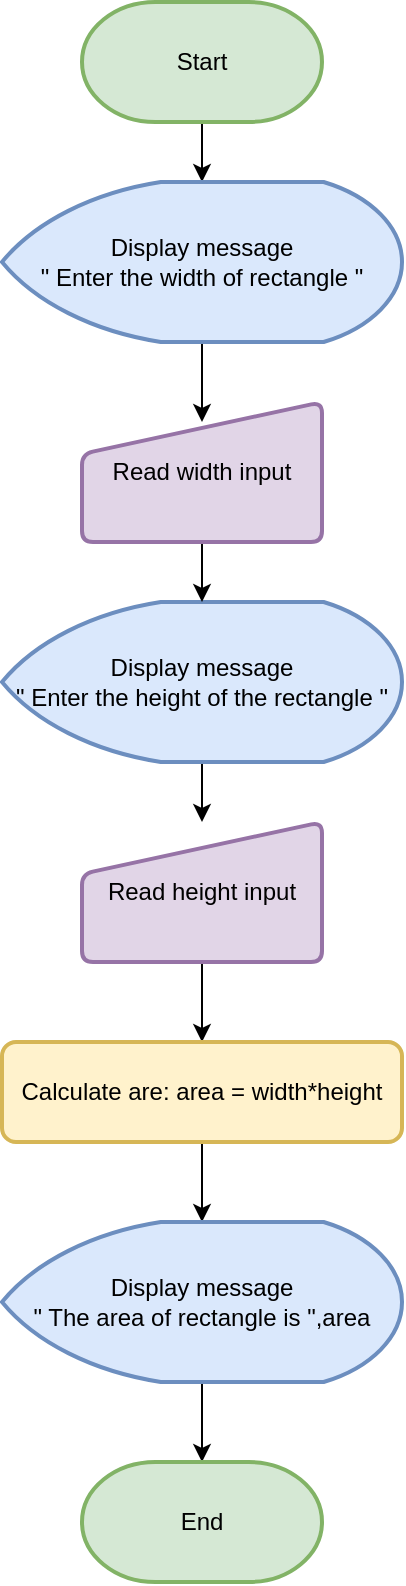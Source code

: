 <mxfile>
    <diagram id="X5ROI83uHbXfkoPiSTs_" name="Page-1">
        <mxGraphModel dx="1420" dy="640" grid="1" gridSize="10" guides="1" tooltips="1" connect="1" arrows="1" fold="1" page="1" pageScale="1" pageWidth="850" pageHeight="1100" math="0" shadow="0">
            <root>
                <mxCell id="0"/>
                <mxCell id="1" parent="0"/>
                <mxCell id="7" style="edgeStyle=none;html=1;exitX=0.5;exitY=1;exitDx=0;exitDy=0;exitPerimeter=0;entryX=0.5;entryY=0;entryDx=0;entryDy=0;entryPerimeter=0;fontColor=#000000;" edge="1" parent="1" source="2" target="4">
                    <mxGeometry relative="1" as="geometry"/>
                </mxCell>
                <mxCell id="2" value="Start" style="strokeWidth=2;html=1;shape=mxgraph.flowchart.terminator;whiteSpace=wrap;fillStyle=auto;fillColor=#d5e8d4;strokeColor=#82b366;shadow=0;fontColor=#000000;" vertex="1" parent="1">
                    <mxGeometry x="160" y="30" width="120" height="60" as="geometry"/>
                </mxCell>
                <mxCell id="6" style="edgeStyle=none;html=1;exitX=0.5;exitY=1;exitDx=0;exitDy=0;exitPerimeter=0;entryX=0.5;entryY=0;entryDx=0;entryDy=0;fontColor=#000000;" edge="1" parent="1" source="4">
                    <mxGeometry relative="1" as="geometry">
                        <mxPoint x="220" y="240" as="targetPoint"/>
                    </mxGeometry>
                </mxCell>
                <mxCell id="4" value="Display message&lt;br&gt;&quot; Enter the width of rectangle &quot;" style="strokeWidth=2;html=1;shape=mxgraph.flowchart.display;whiteSpace=wrap;fillColor=#dae8fc;strokeColor=#6c8ebf;fontColor=#000000;" vertex="1" parent="1">
                    <mxGeometry x="120" y="120" width="200" height="80" as="geometry"/>
                </mxCell>
                <mxCell id="12" value="" style="edgeStyle=none;html=1;fontColor=#000000;" edge="1" parent="1" source="8" target="11">
                    <mxGeometry relative="1" as="geometry"/>
                </mxCell>
                <mxCell id="8" value="Display message&lt;br&gt;&quot; Enter the height of the rectangle &quot;" style="strokeWidth=2;html=1;shape=mxgraph.flowchart.display;whiteSpace=wrap;fillColor=#dae8fc;strokeColor=#6c8ebf;fontColor=#000000;" vertex="1" parent="1">
                    <mxGeometry x="120" y="330" width="200" height="80" as="geometry"/>
                </mxCell>
                <mxCell id="10" value="" style="edgeStyle=none;html=1;fontColor=#000000;" edge="1" parent="1" source="9" target="8">
                    <mxGeometry relative="1" as="geometry"/>
                </mxCell>
                <mxCell id="9" value="Read width input" style="html=1;strokeWidth=2;shape=manualInput;whiteSpace=wrap;rounded=1;size=26;arcSize=11;fillColor=#e1d5e7;strokeColor=#9673a6;fontColor=#000000;" vertex="1" parent="1">
                    <mxGeometry x="160" y="230" width="120" height="70" as="geometry"/>
                </mxCell>
                <mxCell id="14" value="" style="edgeStyle=none;html=1;fontColor=#000000;" edge="1" parent="1" source="11" target="13">
                    <mxGeometry relative="1" as="geometry"/>
                </mxCell>
                <mxCell id="11" value="Read height input" style="html=1;strokeWidth=2;shape=manualInput;whiteSpace=wrap;rounded=1;size=26;arcSize=11;fillColor=#e1d5e7;strokeColor=#9673a6;fontColor=#000000;" vertex="1" parent="1">
                    <mxGeometry x="160" y="440" width="120" height="70" as="geometry"/>
                </mxCell>
                <mxCell id="16" value="" style="edgeStyle=none;html=1;fontColor=#000000;" edge="1" parent="1" source="13" target="15">
                    <mxGeometry relative="1" as="geometry"/>
                </mxCell>
                <mxCell id="13" value="Calculate are: area = width*height" style="rounded=1;whiteSpace=wrap;html=1;absoluteArcSize=1;arcSize=14;strokeWidth=2;fillColor=#fff2cc;strokeColor=#d6b656;fontColor=#000000;" vertex="1" parent="1">
                    <mxGeometry x="120" y="550" width="200" height="50" as="geometry"/>
                </mxCell>
                <mxCell id="18" value="" style="edgeStyle=none;html=1;fontColor=#000000;" edge="1" parent="1" source="15" target="17">
                    <mxGeometry relative="1" as="geometry"/>
                </mxCell>
                <mxCell id="15" value="Display message&lt;br&gt;&quot; The area of rectangle is &quot;,area" style="strokeWidth=2;html=1;shape=mxgraph.flowchart.display;whiteSpace=wrap;fillColor=#dae8fc;strokeColor=#6c8ebf;fontColor=#000000;" vertex="1" parent="1">
                    <mxGeometry x="120" y="640" width="200" height="80" as="geometry"/>
                </mxCell>
                <mxCell id="17" value="End" style="strokeWidth=2;html=1;shape=mxgraph.flowchart.terminator;whiteSpace=wrap;fillColor=#d5e8d4;strokeColor=#82b366;fontColor=#000000;" vertex="1" parent="1">
                    <mxGeometry x="160" y="760" width="120" height="60" as="geometry"/>
                </mxCell>
            </root>
        </mxGraphModel>
    </diagram>
</mxfile>